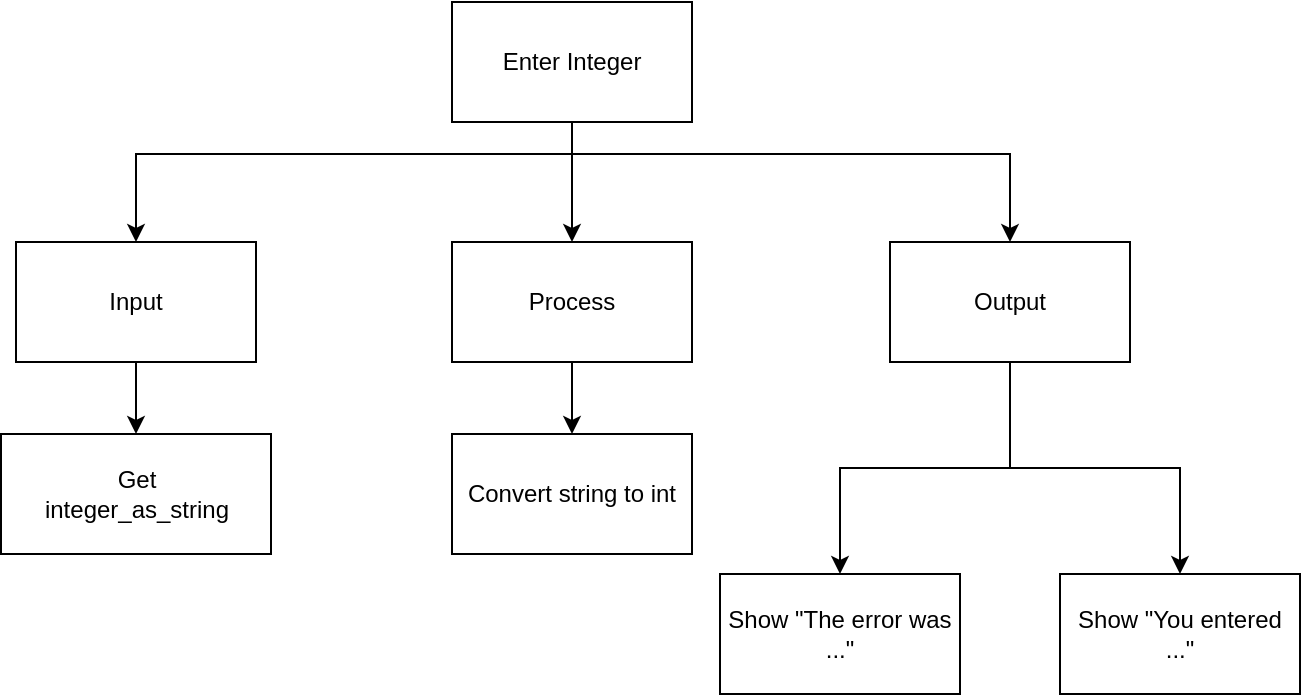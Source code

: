 <mxfile>
    <diagram id="XHk-bZ8t28PDqSV33KaL" name="Page-1">
        <mxGraphModel dx="686" dy="236" grid="1" gridSize="10" guides="1" tooltips="1" connect="1" arrows="1" fold="1" page="1" pageScale="1" pageWidth="850" pageHeight="1100" math="0" shadow="0">
            <root>
                <mxCell id="0"/>
                <mxCell id="1" parent="0"/>
                <mxCell id="43" style="edgeStyle=orthogonalEdgeStyle;html=1;rounded=0;" parent="1" source="38" target="40" edge="1">
                    <mxGeometry relative="1" as="geometry"/>
                </mxCell>
                <mxCell id="51" style="edgeStyle=orthogonalEdgeStyle;shape=connector;rounded=0;html=1;labelBackgroundColor=default;strokeColor=default;fontFamily=Helvetica;fontSize=11;fontColor=default;endArrow=classic;" parent="1" source="38" target="41" edge="1">
                    <mxGeometry relative="1" as="geometry">
                        <Array as="points">
                            <mxPoint x="413" y="160"/>
                            <mxPoint x="195" y="160"/>
                        </Array>
                    </mxGeometry>
                </mxCell>
                <mxCell id="52" style="edgeStyle=orthogonalEdgeStyle;shape=connector;rounded=0;html=1;labelBackgroundColor=default;strokeColor=default;fontFamily=Helvetica;fontSize=11;fontColor=default;endArrow=classic;" parent="1" source="38" target="42" edge="1">
                    <mxGeometry relative="1" as="geometry">
                        <Array as="points">
                            <mxPoint x="413" y="160"/>
                            <mxPoint x="632" y="160"/>
                        </Array>
                    </mxGeometry>
                </mxCell>
                <mxCell id="38" value="Enter Integer" style="rounded=0;whiteSpace=wrap;html=1;" parent="1" vertex="1">
                    <mxGeometry x="353" y="84" width="120" height="60" as="geometry"/>
                </mxCell>
                <mxCell id="58" style="edgeStyle=orthogonalEdgeStyle;html=1;rounded=0;" parent="1" source="40" target="48" edge="1">
                    <mxGeometry relative="1" as="geometry"/>
                </mxCell>
                <mxCell id="40" value="Process" style="rounded=0;whiteSpace=wrap;html=1;" parent="1" vertex="1">
                    <mxGeometry x="353" y="204" width="120" height="60" as="geometry"/>
                </mxCell>
                <mxCell id="53" style="edgeStyle=orthogonalEdgeStyle;shape=connector;rounded=0;html=1;labelBackgroundColor=default;strokeColor=default;fontFamily=Helvetica;fontSize=11;fontColor=default;endArrow=classic;" parent="1" source="41" target="46" edge="1">
                    <mxGeometry relative="1" as="geometry"/>
                </mxCell>
                <mxCell id="41" value="Input" style="rounded=0;whiteSpace=wrap;html=1;" parent="1" vertex="1">
                    <mxGeometry x="135" y="204" width="120" height="60" as="geometry"/>
                </mxCell>
                <mxCell id="57" style="edgeStyle=orthogonalEdgeStyle;shape=connector;rounded=0;html=1;labelBackgroundColor=default;strokeColor=default;fontFamily=Helvetica;fontSize=11;fontColor=default;endArrow=classic;" parent="1" source="42" target="50" edge="1">
                    <mxGeometry relative="1" as="geometry"/>
                </mxCell>
                <mxCell id="60" style="edgeStyle=orthogonalEdgeStyle;html=1;rounded=0;" parent="1" source="42" target="59" edge="1">
                    <mxGeometry relative="1" as="geometry"/>
                </mxCell>
                <mxCell id="42" value="Output" style="rounded=0;whiteSpace=wrap;html=1;" parent="1" vertex="1">
                    <mxGeometry x="572" y="204" width="120" height="60" as="geometry"/>
                </mxCell>
                <mxCell id="46" value="Get&lt;br&gt;integer_as_string" style="rounded=0;whiteSpace=wrap;html=1;" parent="1" vertex="1">
                    <mxGeometry x="127.5" y="300" width="135" height="60" as="geometry"/>
                </mxCell>
                <mxCell id="48" value="Convert string to int" style="rounded=0;whiteSpace=wrap;html=1;" parent="1" vertex="1">
                    <mxGeometry x="353" y="300" width="120" height="60" as="geometry"/>
                </mxCell>
                <mxCell id="50" value="Show &quot;You entered ...&quot;" style="rounded=0;whiteSpace=wrap;html=1;" parent="1" vertex="1">
                    <mxGeometry x="657" y="370" width="120" height="60" as="geometry"/>
                </mxCell>
                <mxCell id="59" value="Show &quot;The error was ...&quot;" style="rounded=0;whiteSpace=wrap;html=1;" parent="1" vertex="1">
                    <mxGeometry x="487" y="370" width="120" height="60" as="geometry"/>
                </mxCell>
            </root>
        </mxGraphModel>
    </diagram>
</mxfile>